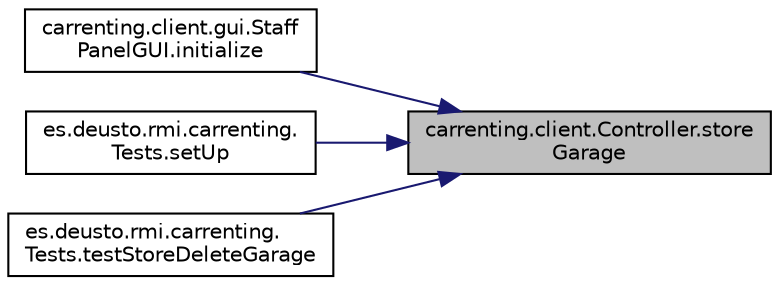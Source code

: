 digraph "carrenting.client.Controller.storeGarage"
{
 // LATEX_PDF_SIZE
  edge [fontname="Helvetica",fontsize="10",labelfontname="Helvetica",labelfontsize="10"];
  node [fontname="Helvetica",fontsize="10",shape=record];
  rankdir="RL";
  Node196 [label="carrenting.client.Controller.store\lGarage",height=0.2,width=0.4,color="black", fillcolor="grey75", style="filled", fontcolor="black",tooltip=" "];
  Node196 -> Node197 [dir="back",color="midnightblue",fontsize="10",style="solid",fontname="Helvetica"];
  Node197 [label="carrenting.client.gui.Staff\lPanelGUI.initialize",height=0.2,width=0.4,color="black", fillcolor="white", style="filled",URL="$classcarrenting_1_1client_1_1gui_1_1_staff_panel_g_u_i.html#aa2e22ff26b5539e2f2b4fdaf3e948802",tooltip=" "];
  Node196 -> Node198 [dir="back",color="midnightblue",fontsize="10",style="solid",fontname="Helvetica"];
  Node198 [label="es.deusto.rmi.carrenting.\lTests.setUp",height=0.2,width=0.4,color="black", fillcolor="white", style="filled",URL="$classes_1_1deusto_1_1rmi_1_1carrenting_1_1_tests.html#a1a620da71412f1f21332621c6bfd3452",tooltip=" "];
  Node196 -> Node199 [dir="back",color="midnightblue",fontsize="10",style="solid",fontname="Helvetica"];
  Node199 [label="es.deusto.rmi.carrenting.\lTests.testStoreDeleteGarage",height=0.2,width=0.4,color="black", fillcolor="white", style="filled",URL="$classes_1_1deusto_1_1rmi_1_1carrenting_1_1_tests.html#afc6f67fefbb2274c222cc554412d85c4",tooltip=" "];
}
